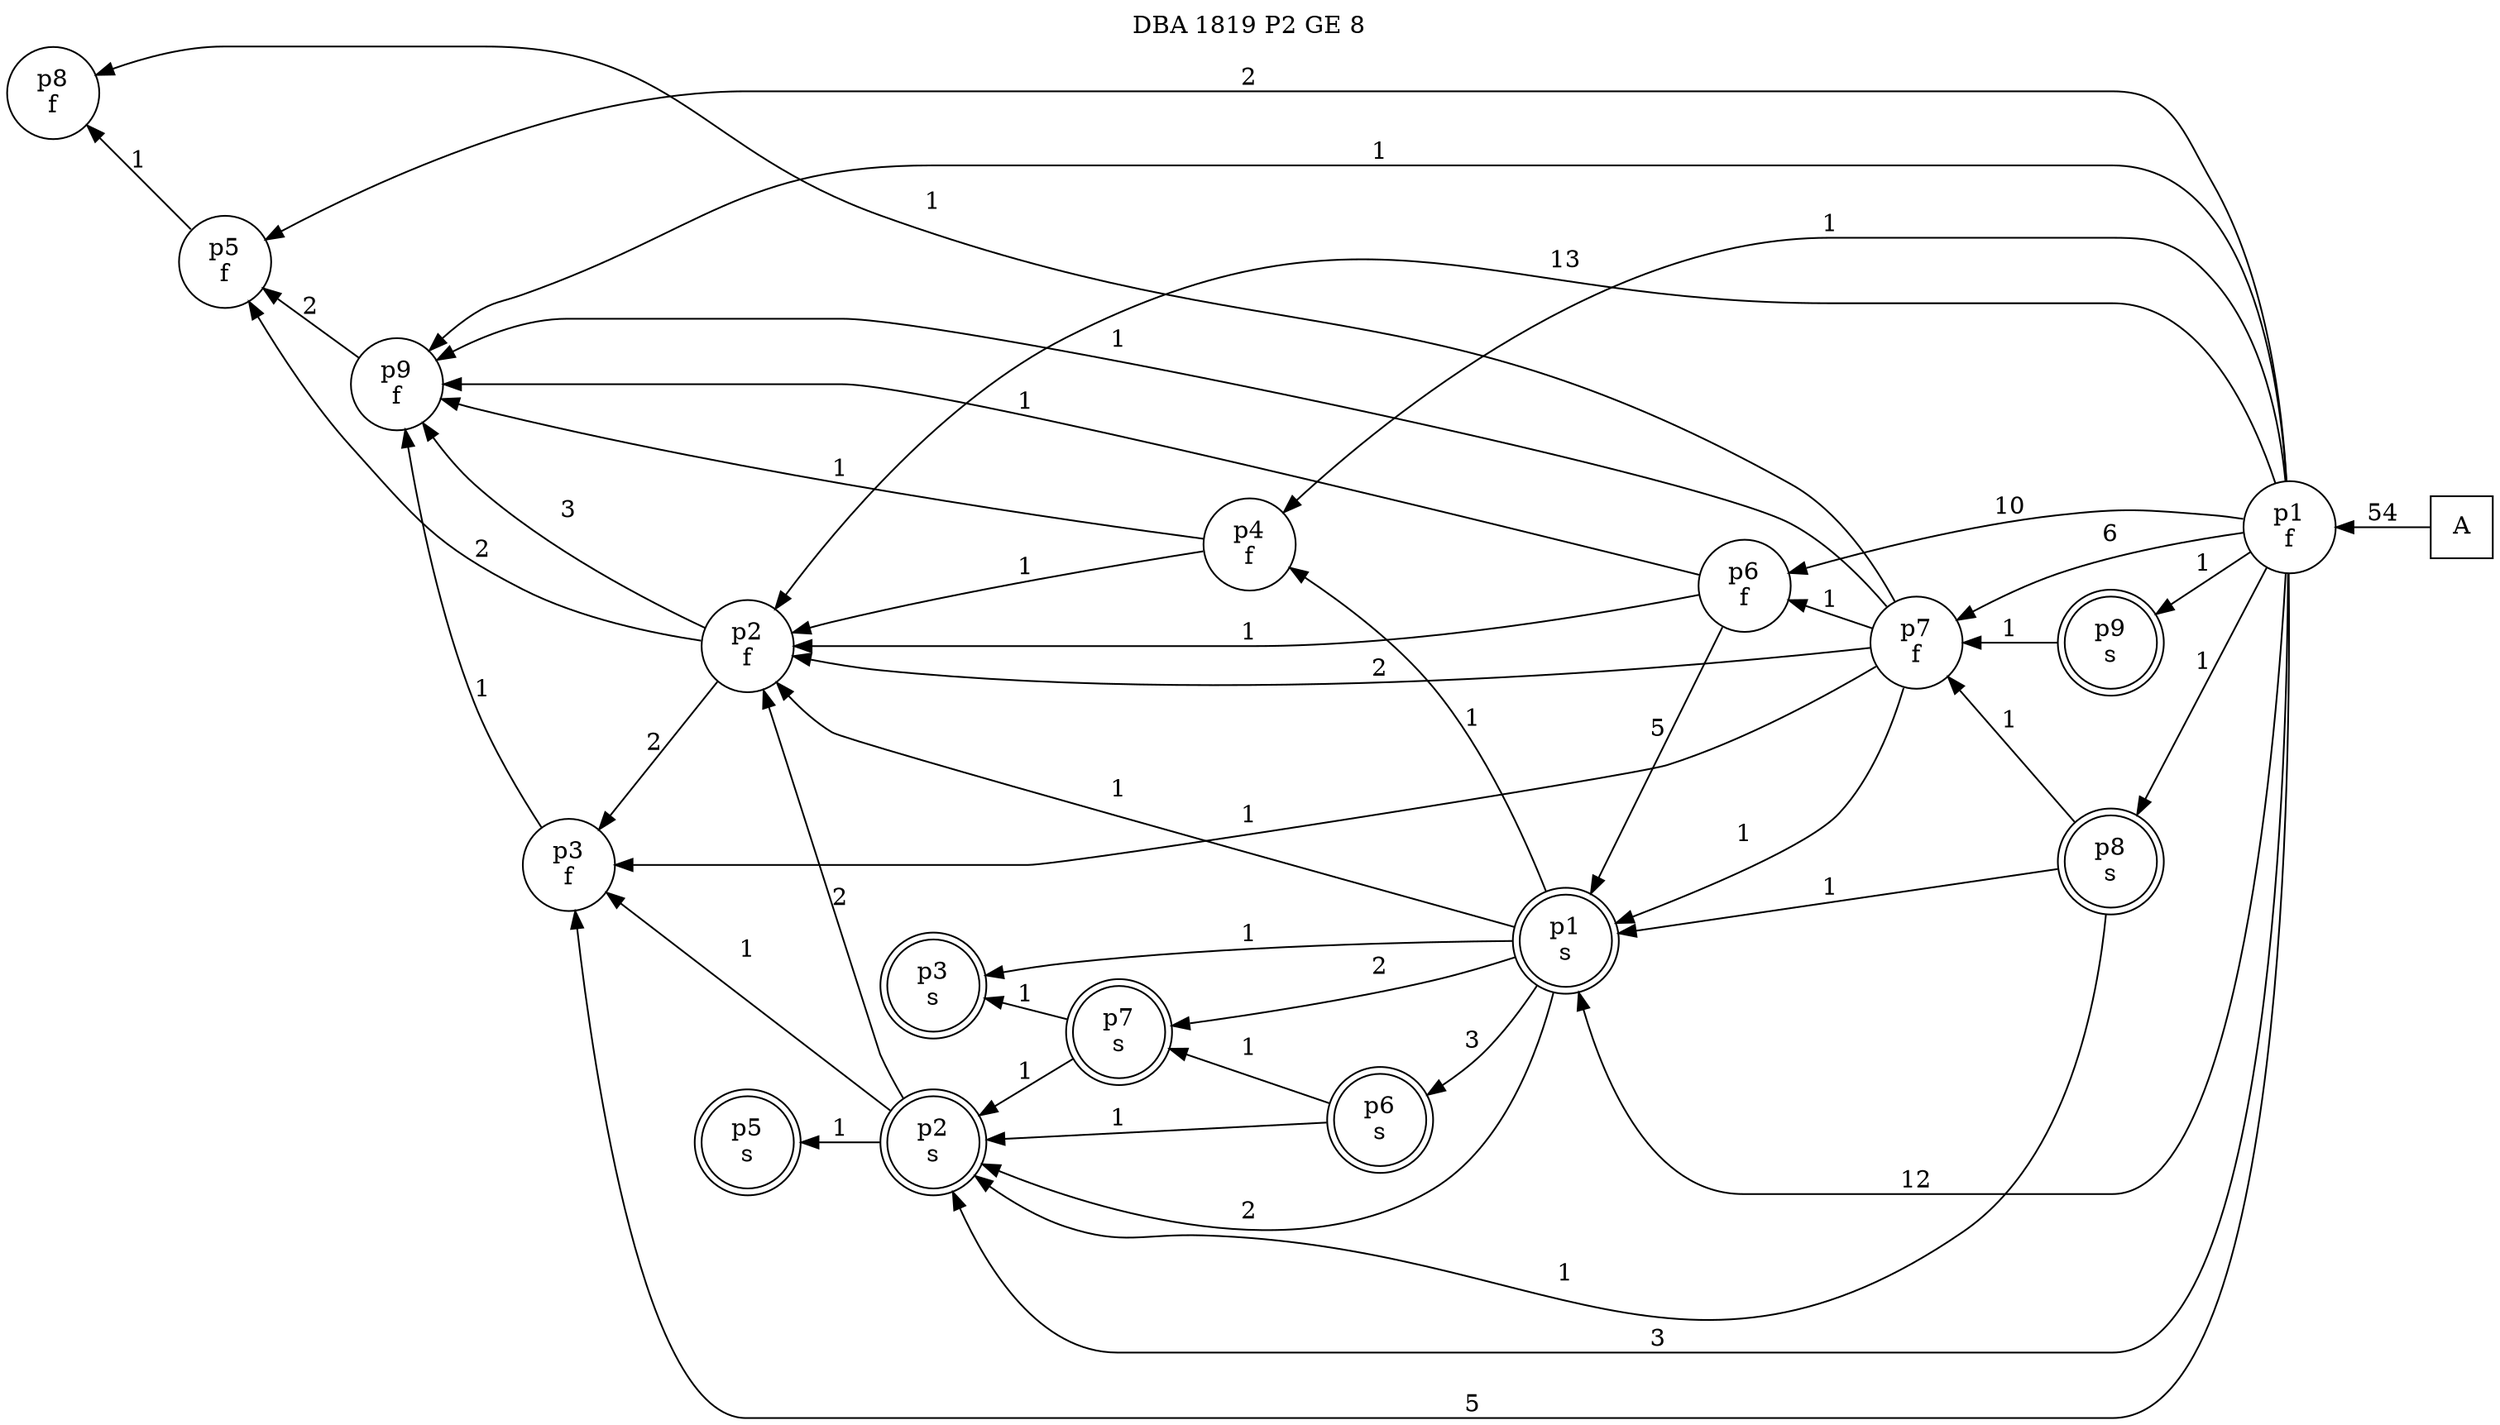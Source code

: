 digraph DBA_1819_P2_GE_8_GOOD {
labelloc="tl"
label= " DBA 1819 P2 GE 8 "
rankdir="RL";
"A" [shape="square" label="A"]
"p1_f" [shape="circle" label="p1
f"]
"p6_f" [shape="circle" label="p6
f"]
"p1_s" [shape="doublecircle" label="p1
s"]
"p6_s" [shape="doublecircle" label="p6
s"]
"p7_s" [shape="doublecircle" label="p7
s"]
"p3_s" [shape="doublecircle" label="p3
s"]
"p2_s" [shape="doublecircle" label="p2
s"]
"p3_f" [shape="circle" label="p3
f"]
"p2_f" [shape="circle" label="p2
f"]
"p5_f" [shape="circle" label="p5
f"]
"p8_s" [shape="doublecircle" label="p8
s"]
"p9_f" [shape="circle" label="p9
f"]
"p9_s" [shape="doublecircle" label="p9
s"]
"p7_f" [shape="circle" label="p7
f"]
"p8_f" [shape="circle" label="p8
f"]
"p4_f" [shape="circle" label="p4
f"]
"p5_s" [shape="doublecircle" label="p5
s"]
"A" -> "p1_f" [ label=54]
"p1_f" -> "p6_f" [ label=10]
"p1_f" -> "p1_s" [ label=12]
"p1_f" -> "p2_s" [ label=3]
"p1_f" -> "p3_f" [ label=5]
"p1_f" -> "p2_f" [ label=13]
"p1_f" -> "p5_f" [ label=2]
"p1_f" -> "p8_s" [ label=1]
"p1_f" -> "p9_f" [ label=1]
"p1_f" -> "p9_s" [ label=1]
"p1_f" -> "p7_f" [ label=6]
"p1_f" -> "p4_f" [ label=1]
"p6_f" -> "p1_s" [ label=5]
"p6_f" -> "p2_f" [ label=1]
"p6_f" -> "p9_f" [ label=1]
"p1_s" -> "p6_s" [ label=3]
"p1_s" -> "p7_s" [ label=2]
"p1_s" -> "p3_s" [ label=1]
"p1_s" -> "p2_s" [ label=2]
"p1_s" -> "p2_f" [ label=1]
"p1_s" -> "p4_f" [ label=1]
"p6_s" -> "p7_s" [ label=1]
"p6_s" -> "p2_s" [ label=1]
"p7_s" -> "p3_s" [ label=1]
"p7_s" -> "p2_s" [ label=1]
"p2_s" -> "p3_f" [ label=1]
"p2_s" -> "p2_f" [ label=2]
"p2_s" -> "p5_s" [ label=1]
"p3_f" -> "p9_f" [ label=1]
"p2_f" -> "p3_f" [ label=2]
"p2_f" -> "p5_f" [ label=2]
"p2_f" -> "p9_f" [ label=3]
"p5_f" -> "p8_f" [ label=1]
"p8_s" -> "p1_s" [ label=1]
"p8_s" -> "p2_s" [ label=1]
"p8_s" -> "p7_f" [ label=1]
"p9_f" -> "p5_f" [ label=2]
"p9_s" -> "p7_f" [ label=1]
"p7_f" -> "p6_f" [ label=1]
"p7_f" -> "p1_s" [ label=1]
"p7_f" -> "p3_f" [ label=1]
"p7_f" -> "p2_f" [ label=2]
"p7_f" -> "p9_f" [ label=1]
"p7_f" -> "p8_f" [ label=1]
"p4_f" -> "p2_f" [ label=1]
"p4_f" -> "p9_f" [ label=1]
}

